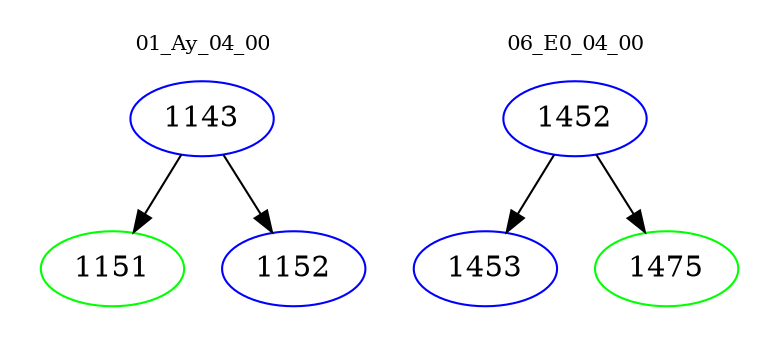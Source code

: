 digraph{
subgraph cluster_0 {
color = white
label = "01_Ay_04_00";
fontsize=10;
T0_1143 [label="1143", color="blue"]
T0_1143 -> T0_1151 [color="black"]
T0_1151 [label="1151", color="green"]
T0_1143 -> T0_1152 [color="black"]
T0_1152 [label="1152", color="blue"]
}
subgraph cluster_1 {
color = white
label = "06_E0_04_00";
fontsize=10;
T1_1452 [label="1452", color="blue"]
T1_1452 -> T1_1453 [color="black"]
T1_1453 [label="1453", color="blue"]
T1_1452 -> T1_1475 [color="black"]
T1_1475 [label="1475", color="green"]
}
}
